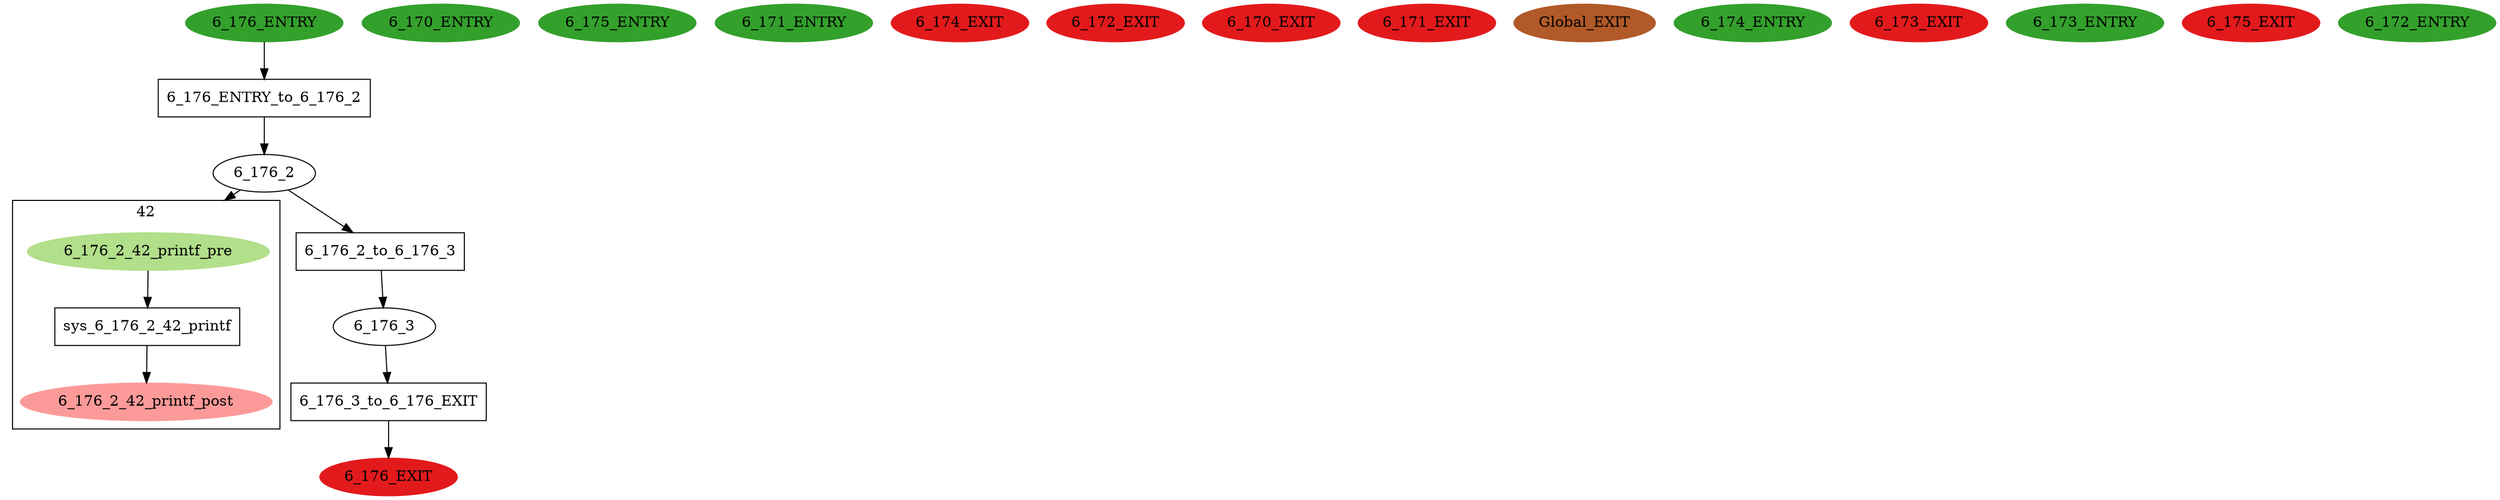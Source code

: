 digraph model { 
compound=true; 
node  [style="filled", colorscheme="paired12"];  "6_176_ENTRY" [shape=ellipse, color=4, style=filled];
  "6_170_ENTRY" [shape=ellipse, color=4, style=filled];
  "6_175_ENTRY" [shape=ellipse, color=4, style=filled];
  "6_171_ENTRY" [shape=ellipse, color=4, style=filled];
  "6_174_EXIT" [shape=ellipse, color=6, style=filled];
  "6_172_EXIT" [shape=ellipse, color=6, style=filled];
  "6_176_EXIT" [shape=ellipse, color=6, style=filled];
  "6_170_EXIT" [shape=ellipse, color=6, style=filled];
  "6_171_EXIT" [shape=ellipse, color=6, style=filled];
  "Global_EXIT" [shape=ellipse, color=12, style=filled];
  "6_174_ENTRY" [shape=ellipse, color=4, style=filled];
  "6_173_EXIT" [shape=ellipse, color=6, style=filled];
  "6_173_ENTRY" [shape=ellipse, color=4, style=filled];
  "6_176_3" [shape=ellipse, style=""];
  "6_175_EXIT" [shape=ellipse, color=6, style=filled];
  "6_172_ENTRY" [shape=ellipse, color=4, style=filled];
  "6_176_2" [shape=ellipse, style=""];
subgraph "cluster_6_176_2_42" { 
label="42"  "6_176_2_42_printf_pre" [shape=ellipse, style=""];
  "6_176_2_42_printf_post" [shape=ellipse, style=""];
  "sys_6_176_2_42_printf" [shape=box, style=""];
  "sys_6_176_2_42_printf" [label="sys_6_176_2_42_printf\n"];
  "6_176_2_42_printf_pre" -> "sys_6_176_2_42_printf" [label="", arrowhead="normal"];
  "sys_6_176_2_42_printf" -> "6_176_2_42_printf_post" [label="", arrowhead="normal"];
}
  "6_176_2" -> "6_176_2_42_printf_pre" [lhead="cluster_6_176_2_42"];
  "6_176_2_42_printf_pre" [color=3, style=filled];
  "6_176_2_42_printf_post" [color=5, style=filled];
  "6_176_2_to_6_176_3" [shape=box, style=""];
  "6_176_2_to_6_176_3" [label="6_176_2_to_6_176_3\n"];
  "6_176_ENTRY_to_6_176_2" [shape=box, style=""];
  "6_176_ENTRY_to_6_176_2" [label="6_176_ENTRY_to_6_176_2\n"];
  "6_176_3_to_6_176_EXIT" [shape=box, style=""];
  "6_176_3_to_6_176_EXIT" [label="6_176_3_to_6_176_EXIT\n"];
  "6_176_2_to_6_176_3" -> "6_176_3" [label="", arrowhead="normal"];
  "6_176_2" -> "6_176_2_to_6_176_3" [label="", arrowhead="normal"];
  "6_176_3" -> "6_176_3_to_6_176_EXIT" [label="", arrowhead="normal"];
  "6_176_ENTRY" -> "6_176_ENTRY_to_6_176_2" [label="", arrowhead="normal"];
  "6_176_3_to_6_176_EXIT" -> "6_176_EXIT" [label="", arrowhead="normal"];
  "6_176_ENTRY_to_6_176_2" -> "6_176_2" [label="", arrowhead="normal"];
}
